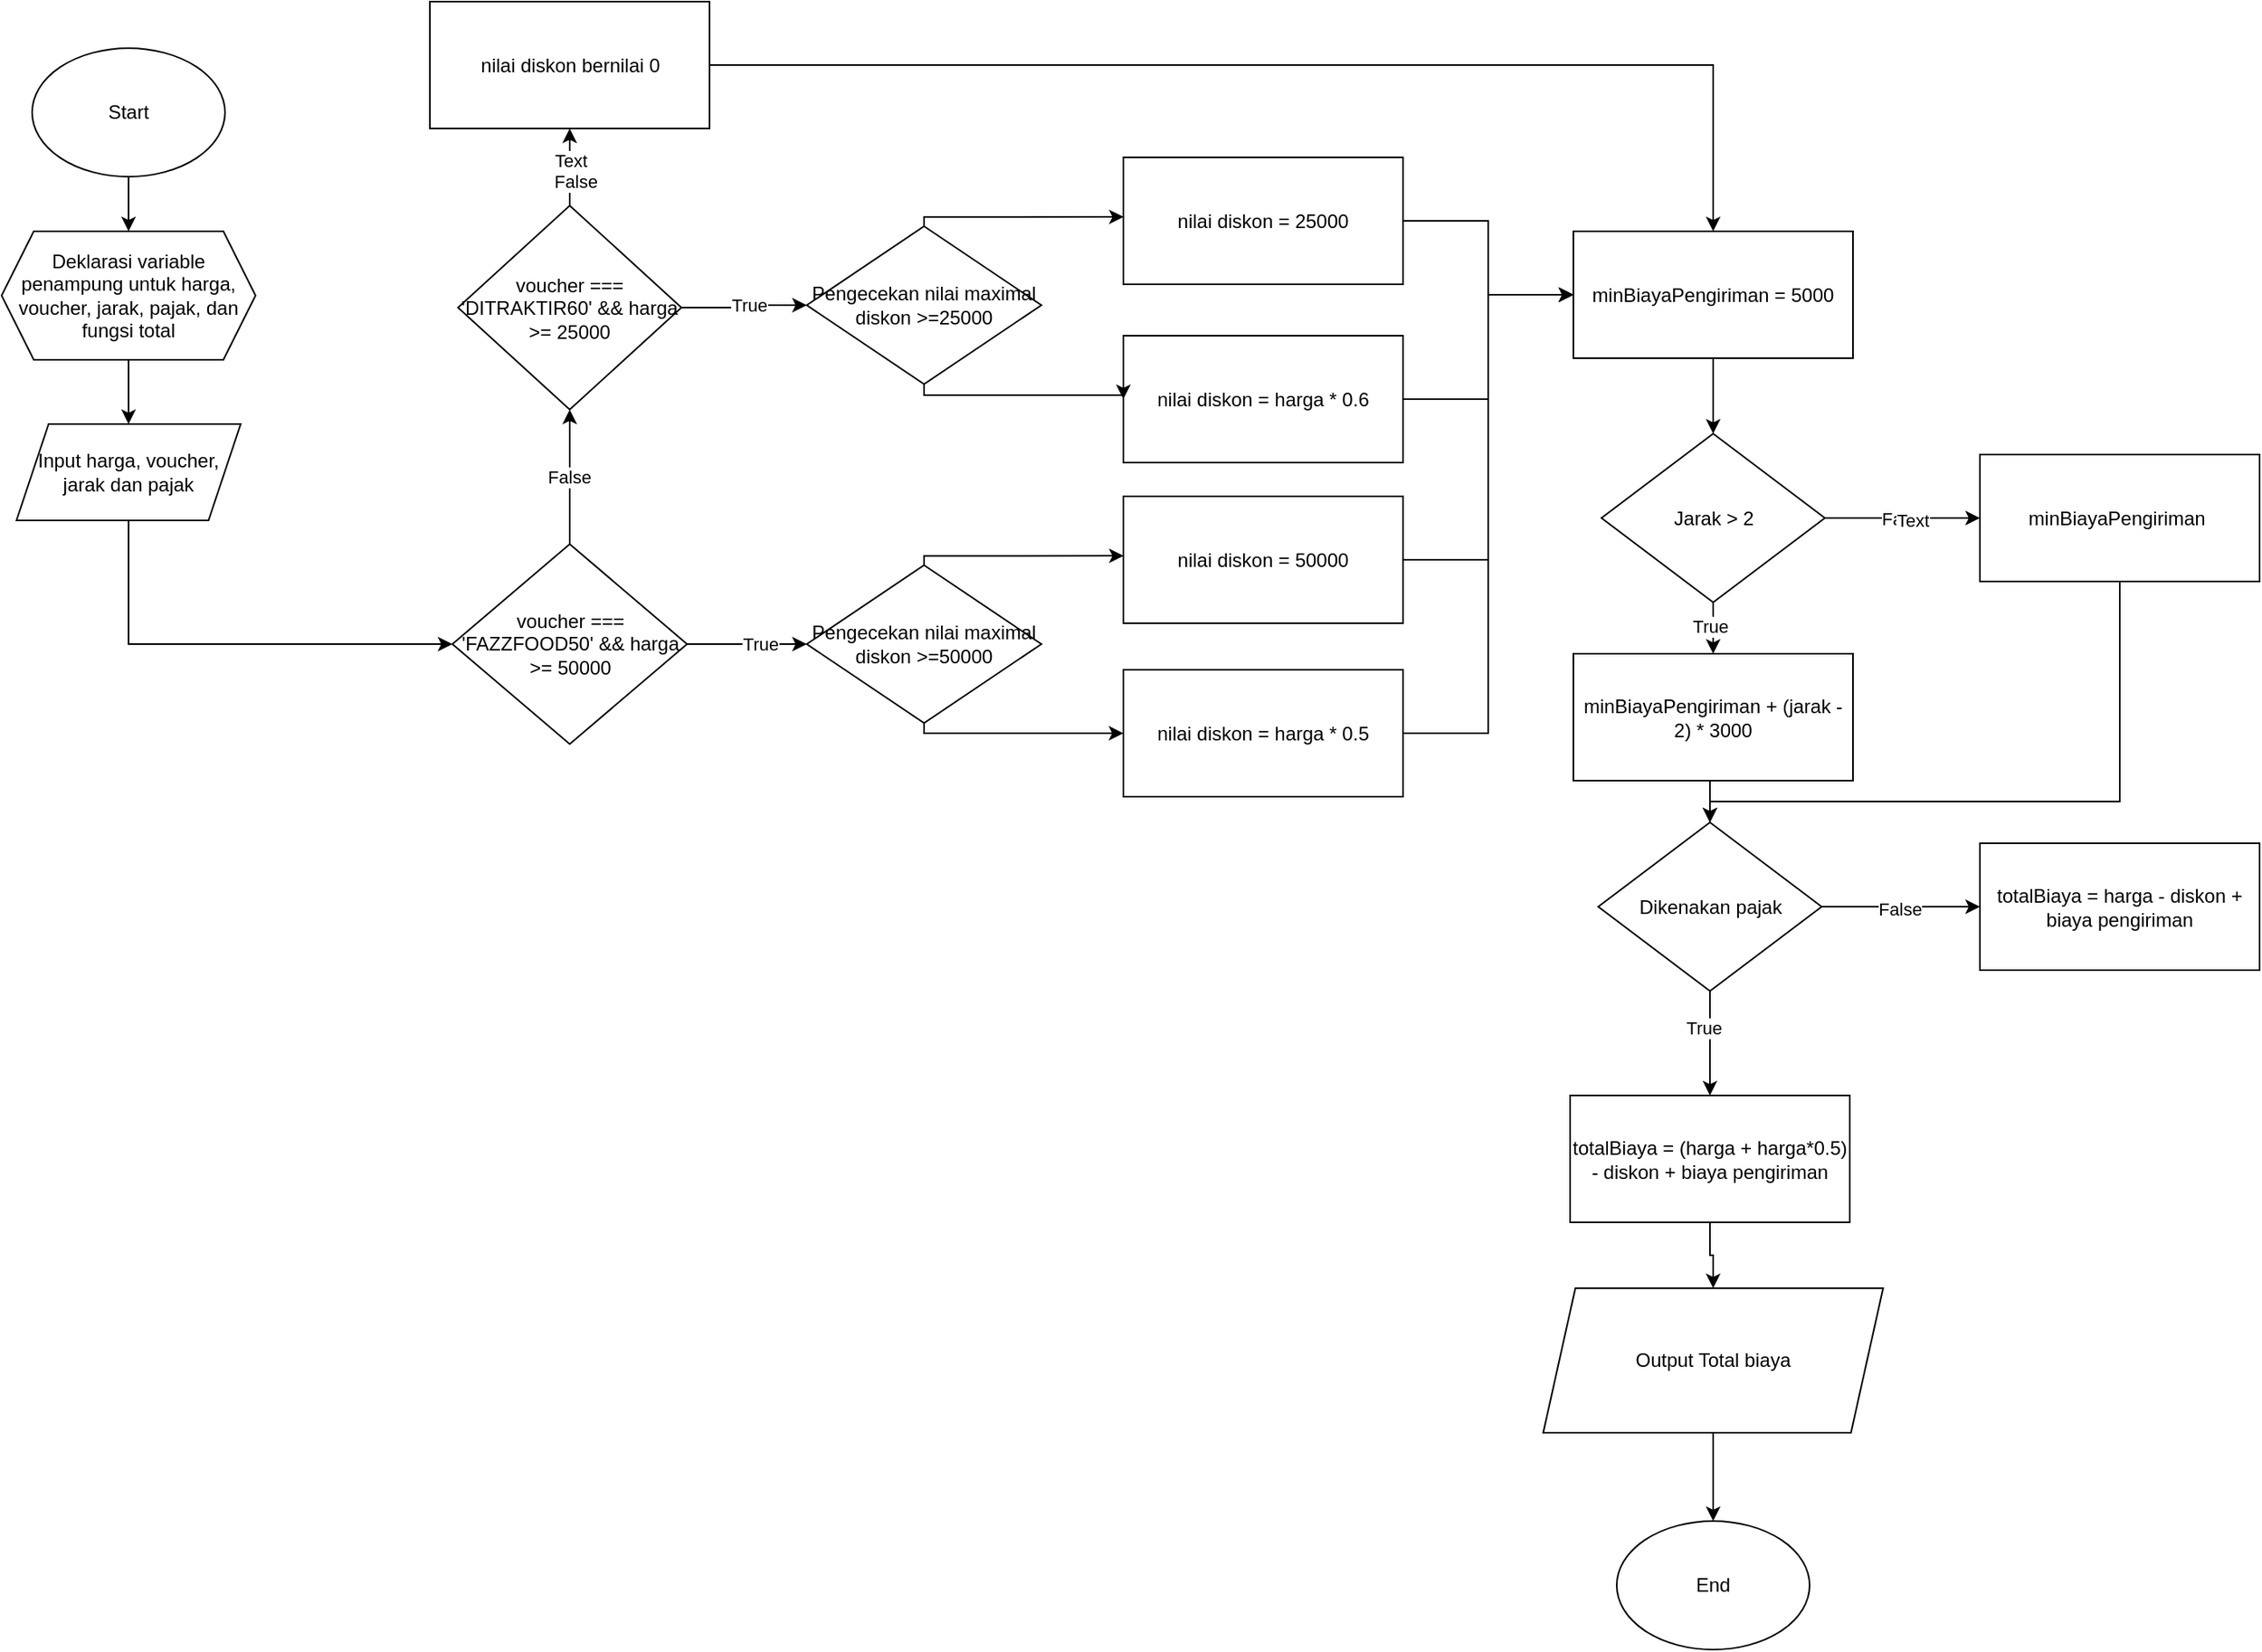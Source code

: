 <mxfile version="24.3.1" type="github" pages="2">
  <diagram name="Page-1" id="Uo2u7tEG_lrzLejc6Ttq">
    <mxGraphModel dx="2132" dy="506" grid="0" gridSize="10" guides="1" tooltips="1" connect="1" arrows="1" fold="1" page="0" pageScale="1" pageWidth="850" pageHeight="1100" math="0" shadow="0">
      <root>
        <mxCell id="0" />
        <mxCell id="1" parent="0" />
        <mxCell id="35b_0dzXBRFAwwr3QzYx-32" style="edgeStyle=orthogonalEdgeStyle;rounded=0;orthogonalLoop=1;jettySize=auto;html=1;exitX=0.5;exitY=1;exitDx=0;exitDy=0;entryX=0.5;entryY=0;entryDx=0;entryDy=0;" parent="1" source="rYIxd7MZFAvHpRsqJdDO-1" target="35b_0dzXBRFAwwr3QzYx-2" edge="1">
          <mxGeometry relative="1" as="geometry" />
        </mxCell>
        <mxCell id="rYIxd7MZFAvHpRsqJdDO-1" value="Start" style="ellipse;whiteSpace=wrap;html=1;" parent="1" vertex="1">
          <mxGeometry x="-633" y="81" width="120" height="80" as="geometry" />
        </mxCell>
        <mxCell id="YX6mPDMWd_LCy5XqcSmn-1" style="edgeStyle=orthogonalEdgeStyle;rounded=0;orthogonalLoop=1;jettySize=auto;html=1;exitX=0.5;exitY=1;exitDx=0;exitDy=0;entryX=0;entryY=0.5;entryDx=0;entryDy=0;" edge="1" parent="1" source="rYIxd7MZFAvHpRsqJdDO-2" target="35b_0dzXBRFAwwr3QzYx-7">
          <mxGeometry relative="1" as="geometry" />
        </mxCell>
        <mxCell id="rYIxd7MZFAvHpRsqJdDO-2" value="Input harga, voucher, jarak dan pajak" style="shape=parallelogram;perimeter=parallelogramPerimeter;whiteSpace=wrap;html=1;fixedSize=1;" parent="1" vertex="1">
          <mxGeometry x="-642.75" y="315" width="139.5" height="60" as="geometry" />
        </mxCell>
        <mxCell id="35b_0dzXBRFAwwr3QzYx-33" style="edgeStyle=orthogonalEdgeStyle;rounded=0;orthogonalLoop=1;jettySize=auto;html=1;exitX=0.5;exitY=1;exitDx=0;exitDy=0;entryX=0.5;entryY=0;entryDx=0;entryDy=0;" parent="1" source="35b_0dzXBRFAwwr3QzYx-2" target="rYIxd7MZFAvHpRsqJdDO-2" edge="1">
          <mxGeometry relative="1" as="geometry" />
        </mxCell>
        <mxCell id="35b_0dzXBRFAwwr3QzYx-2" value="Deklarasi variable penampung untuk harga, voucher, jarak, pajak, dan fungsi total" style="shape=hexagon;perimeter=hexagonPerimeter2;whiteSpace=wrap;html=1;fixedSize=1;" parent="1" vertex="1">
          <mxGeometry x="-652" y="195" width="158" height="80" as="geometry" />
        </mxCell>
        <mxCell id="35b_0dzXBRFAwwr3QzYx-37" style="edgeStyle=orthogonalEdgeStyle;rounded=0;orthogonalLoop=1;jettySize=auto;html=1;exitX=0.5;exitY=0;exitDx=0;exitDy=0;entryX=0.5;entryY=1;entryDx=0;entryDy=0;" parent="1" source="35b_0dzXBRFAwwr3QzYx-4" target="35b_0dzXBRFAwwr3QzYx-8" edge="1">
          <mxGeometry relative="1" as="geometry" />
        </mxCell>
        <mxCell id="u7nZbo7VWtErgNVq_y-T-4" value="Text" style="edgeLabel;html=1;align=center;verticalAlign=middle;resizable=0;points=[];" parent="35b_0dzXBRFAwwr3QzYx-37" vertex="1" connectable="0">
          <mxGeometry x="0.172" relative="1" as="geometry">
            <mxPoint as="offset" />
          </mxGeometry>
        </mxCell>
        <mxCell id="u7nZbo7VWtErgNVq_y-T-5" value="False" style="edgeLabel;html=1;align=center;verticalAlign=middle;resizable=0;points=[];" parent="35b_0dzXBRFAwwr3QzYx-37" vertex="1" connectable="0">
          <mxGeometry x="-0.368" y="-3" relative="1" as="geometry">
            <mxPoint as="offset" />
          </mxGeometry>
        </mxCell>
        <mxCell id="35b_0dzXBRFAwwr3QzYx-47" style="edgeStyle=orthogonalEdgeStyle;rounded=0;orthogonalLoop=1;jettySize=auto;html=1;exitX=1;exitY=0.5;exitDx=0;exitDy=0;entryX=0;entryY=0.5;entryDx=0;entryDy=0;" parent="1" source="35b_0dzXBRFAwwr3QzYx-4" target="35b_0dzXBRFAwwr3QzYx-45" edge="1">
          <mxGeometry relative="1" as="geometry" />
        </mxCell>
        <mxCell id="u7nZbo7VWtErgNVq_y-T-3" value="True" style="edgeLabel;html=1;align=center;verticalAlign=middle;resizable=0;points=[];" parent="35b_0dzXBRFAwwr3QzYx-47" vertex="1" connectable="0">
          <mxGeometry x="0.084" relative="1" as="geometry">
            <mxPoint as="offset" />
          </mxGeometry>
        </mxCell>
        <mxCell id="35b_0dzXBRFAwwr3QzYx-4" value="voucher === &#39;DITRAKTIR60&#39; &amp;amp;&amp;amp; harga &amp;gt;= 25000" style="rhombus;whiteSpace=wrap;html=1;" parent="1" vertex="1">
          <mxGeometry x="-368" y="179" width="139" height="127" as="geometry" />
        </mxCell>
        <mxCell id="35b_0dzXBRFAwwr3QzYx-36" style="edgeStyle=orthogonalEdgeStyle;rounded=0;orthogonalLoop=1;jettySize=auto;html=1;exitX=0.5;exitY=0;exitDx=0;exitDy=0;entryX=0.5;entryY=1;entryDx=0;entryDy=0;" parent="1" source="35b_0dzXBRFAwwr3QzYx-7" target="35b_0dzXBRFAwwr3QzYx-4" edge="1">
          <mxGeometry relative="1" as="geometry" />
        </mxCell>
        <mxCell id="u7nZbo7VWtErgNVq_y-T-2" value="False" style="edgeLabel;html=1;align=center;verticalAlign=middle;resizable=0;points=[];" parent="35b_0dzXBRFAwwr3QzYx-36" vertex="1" connectable="0">
          <mxGeometry x="0.013" y="1" relative="1" as="geometry">
            <mxPoint as="offset" />
          </mxGeometry>
        </mxCell>
        <mxCell id="35b_0dzXBRFAwwr3QzYx-38" style="edgeStyle=orthogonalEdgeStyle;rounded=0;orthogonalLoop=1;jettySize=auto;html=1;exitX=1;exitY=0.5;exitDx=0;exitDy=0;entryX=0;entryY=0.5;entryDx=0;entryDy=0;" parent="1" source="35b_0dzXBRFAwwr3QzYx-7" target="35b_0dzXBRFAwwr3QzYx-26" edge="1">
          <mxGeometry relative="1" as="geometry" />
        </mxCell>
        <mxCell id="u7nZbo7VWtErgNVq_y-T-1" value="True" style="edgeLabel;html=1;align=center;verticalAlign=middle;resizable=0;points=[];" parent="35b_0dzXBRFAwwr3QzYx-38" vertex="1" connectable="0">
          <mxGeometry x="0.212" relative="1" as="geometry">
            <mxPoint as="offset" />
          </mxGeometry>
        </mxCell>
        <mxCell id="35b_0dzXBRFAwwr3QzYx-7" value="voucher === &#39;FAZZFOOD50&#39; &amp;amp;&amp;amp; harga &amp;gt;= 50000" style="rhombus;whiteSpace=wrap;html=1;" parent="1" vertex="1">
          <mxGeometry x="-371.5" y="389.75" width="146" height="124.5" as="geometry" />
        </mxCell>
        <mxCell id="35b_0dzXBRFAwwr3QzYx-53" style="edgeStyle=orthogonalEdgeStyle;rounded=0;orthogonalLoop=1;jettySize=auto;html=1;exitX=1;exitY=0.5;exitDx=0;exitDy=0;" parent="1" source="35b_0dzXBRFAwwr3QzYx-8" target="35b_0dzXBRFAwwr3QzYx-14" edge="1">
          <mxGeometry relative="1" as="geometry" />
        </mxCell>
        <mxCell id="35b_0dzXBRFAwwr3QzYx-8" value="nilai diskon bernilai 0" style="rounded=0;whiteSpace=wrap;html=1;" parent="1" vertex="1">
          <mxGeometry x="-385.5" y="52" width="174" height="79" as="geometry" />
        </mxCell>
        <mxCell id="35b_0dzXBRFAwwr3QzYx-58" style="edgeStyle=orthogonalEdgeStyle;rounded=0;orthogonalLoop=1;jettySize=auto;html=1;exitX=1;exitY=0.5;exitDx=0;exitDy=0;entryX=0;entryY=0.5;entryDx=0;entryDy=0;" parent="1" source="35b_0dzXBRFAwwr3QzYx-9" target="35b_0dzXBRFAwwr3QzYx-14" edge="1">
          <mxGeometry relative="1" as="geometry" />
        </mxCell>
        <mxCell id="35b_0dzXBRFAwwr3QzYx-9" value="nilai diskon = 50000" style="rounded=0;whiteSpace=wrap;html=1;" parent="1" vertex="1">
          <mxGeometry x="46" y="360" width="174" height="79" as="geometry" />
        </mxCell>
        <mxCell id="35b_0dzXBRFAwwr3QzYx-59" style="edgeStyle=orthogonalEdgeStyle;rounded=0;orthogonalLoop=1;jettySize=auto;html=1;exitX=1;exitY=0.5;exitDx=0;exitDy=0;entryX=0;entryY=0.5;entryDx=0;entryDy=0;" parent="1" source="35b_0dzXBRFAwwr3QzYx-10" target="35b_0dzXBRFAwwr3QzYx-14" edge="1">
          <mxGeometry relative="1" as="geometry" />
        </mxCell>
        <mxCell id="35b_0dzXBRFAwwr3QzYx-10" value="nilai diskon = harga * 0.5" style="rounded=0;whiteSpace=wrap;html=1;" parent="1" vertex="1">
          <mxGeometry x="46" y="468" width="174" height="79" as="geometry" />
        </mxCell>
        <mxCell id="35b_0dzXBRFAwwr3QzYx-60" style="edgeStyle=orthogonalEdgeStyle;rounded=0;orthogonalLoop=1;jettySize=auto;html=1;exitX=0.5;exitY=1;exitDx=0;exitDy=0;entryX=0.5;entryY=0;entryDx=0;entryDy=0;" parent="1" source="35b_0dzXBRFAwwr3QzYx-14" target="35b_0dzXBRFAwwr3QzYx-52" edge="1">
          <mxGeometry relative="1" as="geometry" />
        </mxCell>
        <mxCell id="35b_0dzXBRFAwwr3QzYx-14" value="minBiayaPengiriman = 5000" style="rounded=0;whiteSpace=wrap;html=1;" parent="1" vertex="1">
          <mxGeometry x="326" y="195" width="174" height="79" as="geometry" />
        </mxCell>
        <mxCell id="35b_0dzXBRFAwwr3QzYx-67" style="edgeStyle=orthogonalEdgeStyle;rounded=0;orthogonalLoop=1;jettySize=auto;html=1;exitX=1;exitY=0.5;exitDx=0;exitDy=0;entryX=0;entryY=0.5;entryDx=0;entryDy=0;" parent="1" source="35b_0dzXBRFAwwr3QzYx-15" target="35b_0dzXBRFAwwr3QzYx-16" edge="1">
          <mxGeometry relative="1" as="geometry" />
        </mxCell>
        <mxCell id="u7nZbo7VWtErgNVq_y-T-8" value="False" style="edgeLabel;html=1;align=center;verticalAlign=middle;resizable=0;points=[];" parent="35b_0dzXBRFAwwr3QzYx-67" vertex="1" connectable="0">
          <mxGeometry x="-0.014" y="-1" relative="1" as="geometry">
            <mxPoint as="offset" />
          </mxGeometry>
        </mxCell>
        <mxCell id="35b_0dzXBRFAwwr3QzYx-68" style="edgeStyle=orthogonalEdgeStyle;rounded=0;orthogonalLoop=1;jettySize=auto;html=1;exitX=0.5;exitY=1;exitDx=0;exitDy=0;entryX=0.5;entryY=0;entryDx=0;entryDy=0;" parent="1" source="35b_0dzXBRFAwwr3QzYx-15" target="35b_0dzXBRFAwwr3QzYx-17" edge="1">
          <mxGeometry relative="1" as="geometry" />
        </mxCell>
        <mxCell id="u7nZbo7VWtErgNVq_y-T-9" value="True" style="edgeLabel;html=1;align=center;verticalAlign=middle;resizable=0;points=[];" parent="35b_0dzXBRFAwwr3QzYx-68" vertex="1" connectable="0">
          <mxGeometry x="-0.332" y="-4" relative="1" as="geometry">
            <mxPoint y="1" as="offset" />
          </mxGeometry>
        </mxCell>
        <mxCell id="35b_0dzXBRFAwwr3QzYx-15" value="Dikenakan pajak" style="rhombus;whiteSpace=wrap;html=1;" parent="1" vertex="1">
          <mxGeometry x="341.5" y="563" width="139" height="105" as="geometry" />
        </mxCell>
        <mxCell id="35b_0dzXBRFAwwr3QzYx-16" value="totalBiaya = harga - diskon + biaya pengiriman" style="rounded=0;whiteSpace=wrap;html=1;" parent="1" vertex="1">
          <mxGeometry x="579" y="576" width="174" height="79" as="geometry" />
        </mxCell>
        <mxCell id="35b_0dzXBRFAwwr3QzYx-69" style="edgeStyle=orthogonalEdgeStyle;rounded=0;orthogonalLoop=1;jettySize=auto;html=1;exitX=0.5;exitY=1;exitDx=0;exitDy=0;entryX=0.5;entryY=0;entryDx=0;entryDy=0;" parent="1" source="35b_0dzXBRFAwwr3QzYx-17" target="35b_0dzXBRFAwwr3QzYx-22" edge="1">
          <mxGeometry relative="1" as="geometry" />
        </mxCell>
        <mxCell id="35b_0dzXBRFAwwr3QzYx-17" value="totalBiaya = (harga + harga*0.5) - diskon + biaya pengiriman" style="rounded=0;whiteSpace=wrap;html=1;" parent="1" vertex="1">
          <mxGeometry x="324" y="733" width="174" height="79" as="geometry" />
        </mxCell>
        <mxCell id="35b_0dzXBRFAwwr3QzYx-70" style="edgeStyle=orthogonalEdgeStyle;rounded=0;orthogonalLoop=1;jettySize=auto;html=1;exitX=0.5;exitY=1;exitDx=0;exitDy=0;entryX=0.5;entryY=0;entryDx=0;entryDy=0;" parent="1" source="35b_0dzXBRFAwwr3QzYx-22" target="35b_0dzXBRFAwwr3QzYx-23" edge="1">
          <mxGeometry relative="1" as="geometry" />
        </mxCell>
        <mxCell id="35b_0dzXBRFAwwr3QzYx-22" value="Output Total biaya" style="shape=parallelogram;perimeter=parallelogramPerimeter;whiteSpace=wrap;html=1;fixedSize=1;" parent="1" vertex="1">
          <mxGeometry x="307.25" y="853" width="211.5" height="90" as="geometry" />
        </mxCell>
        <mxCell id="35b_0dzXBRFAwwr3QzYx-23" value="End" style="ellipse;whiteSpace=wrap;html=1;" parent="1" vertex="1">
          <mxGeometry x="353" y="998" width="120" height="80" as="geometry" />
        </mxCell>
        <mxCell id="35b_0dzXBRFAwwr3QzYx-40" style="edgeStyle=orthogonalEdgeStyle;rounded=0;orthogonalLoop=1;jettySize=auto;html=1;exitX=0.5;exitY=1;exitDx=0;exitDy=0;entryX=0;entryY=0.5;entryDx=0;entryDy=0;" parent="1" source="35b_0dzXBRFAwwr3QzYx-26" target="35b_0dzXBRFAwwr3QzYx-10" edge="1">
          <mxGeometry relative="1" as="geometry">
            <Array as="points">
              <mxPoint x="-78" y="508" />
            </Array>
          </mxGeometry>
        </mxCell>
        <mxCell id="35b_0dzXBRFAwwr3QzYx-26" value="Pengecekan nilai maximal diskon &amp;gt;=50000" style="rhombus;whiteSpace=wrap;html=1;" parent="1" vertex="1">
          <mxGeometry x="-151" y="402.88" width="146" height="98.25" as="geometry" />
        </mxCell>
        <mxCell id="35b_0dzXBRFAwwr3QzYx-39" style="edgeStyle=orthogonalEdgeStyle;rounded=0;orthogonalLoop=1;jettySize=auto;html=1;exitX=0.5;exitY=0;exitDx=0;exitDy=0;entryX=0.001;entryY=0.469;entryDx=0;entryDy=0;entryPerimeter=0;" parent="1" source="35b_0dzXBRFAwwr3QzYx-26" target="35b_0dzXBRFAwwr3QzYx-9" edge="1">
          <mxGeometry relative="1" as="geometry">
            <Array as="points">
              <mxPoint x="-78" y="397" />
            </Array>
          </mxGeometry>
        </mxCell>
        <mxCell id="35b_0dzXBRFAwwr3QzYx-54" style="edgeStyle=orthogonalEdgeStyle;rounded=0;orthogonalLoop=1;jettySize=auto;html=1;exitX=1;exitY=0.5;exitDx=0;exitDy=0;" parent="1" source="35b_0dzXBRFAwwr3QzYx-42" target="35b_0dzXBRFAwwr3QzYx-14" edge="1">
          <mxGeometry relative="1" as="geometry" />
        </mxCell>
        <mxCell id="35b_0dzXBRFAwwr3QzYx-42" value="nilai diskon = 25000" style="rounded=0;whiteSpace=wrap;html=1;" parent="1" vertex="1">
          <mxGeometry x="46" y="149" width="174" height="79" as="geometry" />
        </mxCell>
        <mxCell id="35b_0dzXBRFAwwr3QzYx-56" style="edgeStyle=orthogonalEdgeStyle;rounded=0;orthogonalLoop=1;jettySize=auto;html=1;exitX=1;exitY=0.5;exitDx=0;exitDy=0;" parent="1" source="35b_0dzXBRFAwwr3QzYx-43" target="35b_0dzXBRFAwwr3QzYx-14" edge="1">
          <mxGeometry relative="1" as="geometry" />
        </mxCell>
        <mxCell id="35b_0dzXBRFAwwr3QzYx-43" value="nilai diskon = harga * 0.6" style="rounded=0;whiteSpace=wrap;html=1;" parent="1" vertex="1">
          <mxGeometry x="46" y="260" width="174" height="79" as="geometry" />
        </mxCell>
        <mxCell id="35b_0dzXBRFAwwr3QzYx-44" style="edgeStyle=orthogonalEdgeStyle;rounded=0;orthogonalLoop=1;jettySize=auto;html=1;exitX=0.5;exitY=1;exitDx=0;exitDy=0;entryX=0;entryY=0.5;entryDx=0;entryDy=0;" parent="1" source="35b_0dzXBRFAwwr3QzYx-45" target="35b_0dzXBRFAwwr3QzYx-43" edge="1">
          <mxGeometry relative="1" as="geometry">
            <Array as="points">
              <mxPoint x="-78" y="297" />
            </Array>
          </mxGeometry>
        </mxCell>
        <mxCell id="35b_0dzXBRFAwwr3QzYx-45" value="Pengecekan nilai maximal diskon &amp;gt;=25000" style="rhombus;whiteSpace=wrap;html=1;" parent="1" vertex="1">
          <mxGeometry x="-151" y="191.88" width="146" height="98.25" as="geometry" />
        </mxCell>
        <mxCell id="35b_0dzXBRFAwwr3QzYx-46" style="edgeStyle=orthogonalEdgeStyle;rounded=0;orthogonalLoop=1;jettySize=auto;html=1;exitX=0.5;exitY=0;exitDx=0;exitDy=0;entryX=0.001;entryY=0.469;entryDx=0;entryDy=0;entryPerimeter=0;" parent="1" source="35b_0dzXBRFAwwr3QzYx-45" target="35b_0dzXBRFAwwr3QzYx-42" edge="1">
          <mxGeometry relative="1" as="geometry">
            <Array as="points">
              <mxPoint x="-78" y="186" />
            </Array>
          </mxGeometry>
        </mxCell>
        <mxCell id="35b_0dzXBRFAwwr3QzYx-62" value="False" style="edgeStyle=orthogonalEdgeStyle;rounded=0;orthogonalLoop=1;jettySize=auto;html=1;exitX=1;exitY=0.5;exitDx=0;exitDy=0;entryX=0;entryY=0.5;entryDx=0;entryDy=0;" parent="1" source="35b_0dzXBRFAwwr3QzYx-52" target="35b_0dzXBRFAwwr3QzYx-61" edge="1">
          <mxGeometry relative="1" as="geometry" />
        </mxCell>
        <mxCell id="u7nZbo7VWtErgNVq_y-T-6" value="Text" style="edgeLabel;html=1;align=center;verticalAlign=middle;resizable=0;points=[];" parent="35b_0dzXBRFAwwr3QzYx-62" vertex="1" connectable="0">
          <mxGeometry x="0.136" y="-1" relative="1" as="geometry">
            <mxPoint x="-1" as="offset" />
          </mxGeometry>
        </mxCell>
        <mxCell id="35b_0dzXBRFAwwr3QzYx-64" style="edgeStyle=orthogonalEdgeStyle;rounded=0;orthogonalLoop=1;jettySize=auto;html=1;exitX=0.5;exitY=1;exitDx=0;exitDy=0;entryX=0.5;entryY=0;entryDx=0;entryDy=0;" parent="1" source="35b_0dzXBRFAwwr3QzYx-52" target="35b_0dzXBRFAwwr3QzYx-63" edge="1">
          <mxGeometry relative="1" as="geometry" />
        </mxCell>
        <mxCell id="u7nZbo7VWtErgNVq_y-T-7" value="True" style="edgeLabel;html=1;align=center;verticalAlign=middle;resizable=0;points=[];" parent="35b_0dzXBRFAwwr3QzYx-64" vertex="1" connectable="0">
          <mxGeometry x="-0.107" y="-2" relative="1" as="geometry">
            <mxPoint as="offset" />
          </mxGeometry>
        </mxCell>
        <mxCell id="35b_0dzXBRFAwwr3QzYx-52" value="Jarak &amp;gt; 2" style="rhombus;whiteSpace=wrap;html=1;" parent="1" vertex="1">
          <mxGeometry x="343.5" y="321" width="139" height="105" as="geometry" />
        </mxCell>
        <mxCell id="35b_0dzXBRFAwwr3QzYx-66" style="edgeStyle=orthogonalEdgeStyle;rounded=0;orthogonalLoop=1;jettySize=auto;html=1;exitX=0.5;exitY=1;exitDx=0;exitDy=0;entryX=0.5;entryY=0;entryDx=0;entryDy=0;" parent="1" source="35b_0dzXBRFAwwr3QzYx-61" target="35b_0dzXBRFAwwr3QzYx-15" edge="1">
          <mxGeometry relative="1" as="geometry">
            <Array as="points">
              <mxPoint x="666" y="550" />
              <mxPoint x="411" y="550" />
            </Array>
          </mxGeometry>
        </mxCell>
        <mxCell id="35b_0dzXBRFAwwr3QzYx-61" value="minBiayaPengiriman&amp;nbsp;" style="rounded=0;whiteSpace=wrap;html=1;" parent="1" vertex="1">
          <mxGeometry x="579" y="334" width="174" height="79" as="geometry" />
        </mxCell>
        <mxCell id="35b_0dzXBRFAwwr3QzYx-65" style="edgeStyle=orthogonalEdgeStyle;rounded=0;orthogonalLoop=1;jettySize=auto;html=1;exitX=0.5;exitY=1;exitDx=0;exitDy=0;entryX=0.5;entryY=0;entryDx=0;entryDy=0;" parent="1" source="35b_0dzXBRFAwwr3QzYx-63" target="35b_0dzXBRFAwwr3QzYx-15" edge="1">
          <mxGeometry relative="1" as="geometry" />
        </mxCell>
        <mxCell id="35b_0dzXBRFAwwr3QzYx-63" value="minBiayaPengiriman + (jarak - 2) * 3000" style="rounded=0;whiteSpace=wrap;html=1;" parent="1" vertex="1">
          <mxGeometry x="326" y="458" width="174" height="79" as="geometry" />
        </mxCell>
      </root>
    </mxGraphModel>
  </diagram>
  <diagram id="nuC8Ax_H9xBdokMIt42s" name="Page-2">
    <mxGraphModel dx="1970" dy="1572" grid="0" gridSize="10" guides="1" tooltips="1" connect="1" arrows="1" fold="1" page="1" pageScale="1" pageWidth="850" pageHeight="1100" math="0" shadow="0">
      <root>
        <mxCell id="0" />
        <mxCell id="1" parent="0" />
        <mxCell id="c6fVYJ-i1Qcl1N3udx0y-1" style="edgeStyle=orthogonalEdgeStyle;rounded=0;orthogonalLoop=1;jettySize=auto;html=1;exitX=0.5;exitY=1;exitDx=0;exitDy=0;entryX=0.5;entryY=0;entryDx=0;entryDy=0;" parent="1" source="_o7Od1sVKJQ2oDsUsaq_-1" target="zdehXh8jDcu0j8fo2TEM-1" edge="1">
          <mxGeometry relative="1" as="geometry" />
        </mxCell>
        <mxCell id="_o7Od1sVKJQ2oDsUsaq_-1" value="Start" style="ellipse;whiteSpace=wrap;html=1;" parent="1" vertex="1">
          <mxGeometry x="42" y="36" width="107" height="56" as="geometry" />
        </mxCell>
        <mxCell id="c6fVYJ-i1Qcl1N3udx0y-2" style="edgeStyle=orthogonalEdgeStyle;rounded=0;orthogonalLoop=1;jettySize=auto;html=1;exitX=0.5;exitY=1;exitDx=0;exitDy=0;entryX=0.5;entryY=0;entryDx=0;entryDy=0;" parent="1" source="zdehXh8jDcu0j8fo2TEM-1" target="zdehXh8jDcu0j8fo2TEM-3" edge="1">
          <mxGeometry relative="1" as="geometry" />
        </mxCell>
        <mxCell id="zdehXh8jDcu0j8fo2TEM-1" value="Deklarasi variable result dan currentNum" style="shape=hexagon;perimeter=hexagonPerimeter2;whiteSpace=wrap;html=1;fixedSize=1;" parent="1" vertex="1">
          <mxGeometry x="26.25" y="122" width="138.5" height="72" as="geometry" />
        </mxCell>
        <mxCell id="c6fVYJ-i1Qcl1N3udx0y-3" style="edgeStyle=orthogonalEdgeStyle;rounded=0;orthogonalLoop=1;jettySize=auto;html=1;exitX=0.5;exitY=1;exitDx=0;exitDy=0;entryX=0.5;entryY=0;entryDx=0;entryDy=0;" parent="1" source="zdehXh8jDcu0j8fo2TEM-3" target="WLlgRnIR2XegNx-I-f0g-4" edge="1">
          <mxGeometry relative="1" as="geometry" />
        </mxCell>
        <mxCell id="zdehXh8jDcu0j8fo2TEM-3" value="Input" style="shape=parallelogram;perimeter=parallelogramPerimeter;whiteSpace=wrap;html=1;fixedSize=1;" parent="1" vertex="1">
          <mxGeometry x="24.5" y="225" width="142" height="64" as="geometry" />
        </mxCell>
        <mxCell id="c6fVYJ-i1Qcl1N3udx0y-7" style="edgeStyle=orthogonalEdgeStyle;rounded=0;orthogonalLoop=1;jettySize=auto;html=1;exitX=0.5;exitY=1;exitDx=0;exitDy=0;entryX=0.5;entryY=0;entryDx=0;entryDy=0;" parent="1" source="WLlgRnIR2XegNx-I-f0g-2" target="WLlgRnIR2XegNx-I-f0g-3" edge="1">
          <mxGeometry relative="1" as="geometry" />
        </mxCell>
        <mxCell id="WLlgRnIR2XegNx-I-f0g-2" value="i = 0" style="rounded=0;whiteSpace=wrap;html=1;" parent="1" vertex="1">
          <mxGeometry x="37.5" y="419" width="116" height="57" as="geometry" />
        </mxCell>
        <mxCell id="c6fVYJ-i1Qcl1N3udx0y-8" style="edgeStyle=orthogonalEdgeStyle;rounded=0;orthogonalLoop=1;jettySize=auto;html=1;exitX=0.5;exitY=1;exitDx=0;exitDy=0;entryX=0.5;entryY=0;entryDx=0;entryDy=0;" parent="1" source="WLlgRnIR2XegNx-I-f0g-3" target="WLlgRnIR2XegNx-I-f0g-5" edge="1">
          <mxGeometry relative="1" as="geometry" />
        </mxCell>
        <mxCell id="c6fVYJ-i1Qcl1N3udx0y-9" value="True" style="edgeLabel;html=1;align=center;verticalAlign=middle;resizable=0;points=[];" parent="c6fVYJ-i1Qcl1N3udx0y-8" vertex="1" connectable="0">
          <mxGeometry x="-0.136" y="-1" relative="1" as="geometry">
            <mxPoint as="offset" />
          </mxGeometry>
        </mxCell>
        <mxCell id="c6fVYJ-i1Qcl1N3udx0y-31" style="edgeStyle=orthogonalEdgeStyle;rounded=0;orthogonalLoop=1;jettySize=auto;html=1;exitX=1;exitY=0.5;exitDx=0;exitDy=0;entryX=0;entryY=0.5;entryDx=0;entryDy=0;" parent="1" source="WLlgRnIR2XegNx-I-f0g-3" target="c6fVYJ-i1Qcl1N3udx0y-30" edge="1">
          <mxGeometry relative="1" as="geometry" />
        </mxCell>
        <mxCell id="c6fVYJ-i1Qcl1N3udx0y-32" value="False" style="edgeLabel;html=1;align=center;verticalAlign=middle;resizable=0;points=[];" parent="c6fVYJ-i1Qcl1N3udx0y-31" vertex="1" connectable="0">
          <mxGeometry x="0.253" y="1" relative="1" as="geometry">
            <mxPoint x="-16" y="1" as="offset" />
          </mxGeometry>
        </mxCell>
        <mxCell id="WLlgRnIR2XegNx-I-f0g-3" value="i &amp;lt; numStr.length" style="rhombus;whiteSpace=wrap;html=1;" parent="1" vertex="1">
          <mxGeometry x="21" y="499" width="149" height="85" as="geometry" />
        </mxCell>
        <mxCell id="c6fVYJ-i1Qcl1N3udx0y-6" style="edgeStyle=orthogonalEdgeStyle;rounded=0;orthogonalLoop=1;jettySize=auto;html=1;exitX=0.5;exitY=1;exitDx=0;exitDy=0;entryX=0.5;entryY=0;entryDx=0;entryDy=0;" parent="1" source="WLlgRnIR2XegNx-I-f0g-4" target="WLlgRnIR2XegNx-I-f0g-2" edge="1">
          <mxGeometry relative="1" as="geometry" />
        </mxCell>
        <mxCell id="WLlgRnIR2XegNx-I-f0g-4" value="numStr = input + &quot;&quot;" style="rounded=0;whiteSpace=wrap;html=1;" parent="1" vertex="1">
          <mxGeometry x="37.5" y="323" width="116" height="57" as="geometry" />
        </mxCell>
        <mxCell id="c6fVYJ-i1Qcl1N3udx0y-10" style="edgeStyle=orthogonalEdgeStyle;rounded=0;orthogonalLoop=1;jettySize=auto;html=1;exitX=0.5;exitY=1;exitDx=0;exitDy=0;entryX=0.5;entryY=0;entryDx=0;entryDy=0;" parent="1" source="WLlgRnIR2XegNx-I-f0g-5" target="WLlgRnIR2XegNx-I-f0g-6" edge="1">
          <mxGeometry relative="1" as="geometry" />
        </mxCell>
        <mxCell id="WLlgRnIR2XegNx-I-f0g-5" value="char = numStr[i]" style="rounded=0;whiteSpace=wrap;html=1;" parent="1" vertex="1">
          <mxGeometry x="35.5" y="627" width="120" height="60" as="geometry" />
        </mxCell>
        <mxCell id="c6fVYJ-i1Qcl1N3udx0y-23" style="edgeStyle=orthogonalEdgeStyle;rounded=0;orthogonalLoop=1;jettySize=auto;html=1;exitX=0;exitY=0.5;exitDx=0;exitDy=0;entryX=1;entryY=0.5;entryDx=0;entryDy=0;" parent="1" source="WLlgRnIR2XegNx-I-f0g-6" target="WLlgRnIR2XegNx-I-f0g-8" edge="1">
          <mxGeometry relative="1" as="geometry" />
        </mxCell>
        <mxCell id="c6fVYJ-i1Qcl1N3udx0y-25" value="True" style="edgeLabel;html=1;align=center;verticalAlign=middle;resizable=0;points=[];" parent="c6fVYJ-i1Qcl1N3udx0y-23" vertex="1" connectable="0">
          <mxGeometry x="0.031" y="3" relative="1" as="geometry">
            <mxPoint x="4" y="-3" as="offset" />
          </mxGeometry>
        </mxCell>
        <mxCell id="c6fVYJ-i1Qcl1N3udx0y-27" style="edgeStyle=orthogonalEdgeStyle;rounded=0;orthogonalLoop=1;jettySize=auto;html=1;exitX=0.5;exitY=1;exitDx=0;exitDy=0;entryX=0.5;entryY=0;entryDx=0;entryDy=0;" parent="1" source="WLlgRnIR2XegNx-I-f0g-6" target="c6fVYJ-i1Qcl1N3udx0y-20" edge="1">
          <mxGeometry relative="1" as="geometry" />
        </mxCell>
        <mxCell id="c6fVYJ-i1Qcl1N3udx0y-29" value="False" style="edgeLabel;html=1;align=center;verticalAlign=middle;resizable=0;points=[];" parent="c6fVYJ-i1Qcl1N3udx0y-27" vertex="1" connectable="0">
          <mxGeometry x="-0.021" y="4" relative="1" as="geometry">
            <mxPoint as="offset" />
          </mxGeometry>
        </mxCell>
        <mxCell id="WLlgRnIR2XegNx-I-f0g-6" value="char === &quot;0&quot;" style="rhombus;whiteSpace=wrap;html=1;" parent="1" vertex="1">
          <mxGeometry x="21" y="713" width="149" height="85" as="geometry" />
        </mxCell>
        <mxCell id="c6fVYJ-i1Qcl1N3udx0y-22" style="edgeStyle=orthogonalEdgeStyle;rounded=0;orthogonalLoop=1;jettySize=auto;html=1;exitX=0.5;exitY=0;exitDx=0;exitDy=0;entryX=0.5;entryY=1;entryDx=0;entryDy=0;" parent="1" source="WLlgRnIR2XegNx-I-f0g-8" target="c6fVYJ-i1Qcl1N3udx0y-17" edge="1">
          <mxGeometry relative="1" as="geometry" />
        </mxCell>
        <mxCell id="WLlgRnIR2XegNx-I-f0g-8" value="result += sortNumber(currentNum)" style="shape=process;whiteSpace=wrap;html=1;backgroundOutline=1;" parent="1" vertex="1">
          <mxGeometry x="-165" y="714" width="142" height="84" as="geometry" />
        </mxCell>
        <mxCell id="c6fVYJ-i1Qcl1N3udx0y-19" style="edgeStyle=orthogonalEdgeStyle;rounded=0;orthogonalLoop=1;jettySize=auto;html=1;exitX=1;exitY=0.5;exitDx=0;exitDy=0;entryX=0;entryY=0.5;entryDx=0;entryDy=0;" parent="1" source="c6fVYJ-i1Qcl1N3udx0y-17" target="WLlgRnIR2XegNx-I-f0g-3" edge="1">
          <mxGeometry relative="1" as="geometry" />
        </mxCell>
        <mxCell id="c6fVYJ-i1Qcl1N3udx0y-17" value="i++" style="rounded=0;whiteSpace=wrap;html=1;" parent="1" vertex="1">
          <mxGeometry x="-154" y="511.5" width="120" height="60" as="geometry" />
        </mxCell>
        <mxCell id="c6fVYJ-i1Qcl1N3udx0y-28" style="edgeStyle=orthogonalEdgeStyle;rounded=0;orthogonalLoop=1;jettySize=auto;html=1;exitX=0;exitY=0.5;exitDx=0;exitDy=0;entryX=0;entryY=0.5;entryDx=0;entryDy=0;" parent="1" source="c6fVYJ-i1Qcl1N3udx0y-20" target="c6fVYJ-i1Qcl1N3udx0y-17" edge="1">
          <mxGeometry relative="1" as="geometry" />
        </mxCell>
        <mxCell id="c6fVYJ-i1Qcl1N3udx0y-20" value="currentNum += char" style="rounded=0;whiteSpace=wrap;html=1;" parent="1" vertex="1">
          <mxGeometry x="35.5" y="845" width="120" height="60" as="geometry" />
        </mxCell>
        <mxCell id="c6fVYJ-i1Qcl1N3udx0y-34" style="edgeStyle=orthogonalEdgeStyle;rounded=0;orthogonalLoop=1;jettySize=auto;html=1;exitX=0.5;exitY=1;exitDx=0;exitDy=0;entryX=0.5;entryY=0;entryDx=0;entryDy=0;" parent="1" source="c6fVYJ-i1Qcl1N3udx0y-30" edge="1">
          <mxGeometry relative="1" as="geometry">
            <mxPoint x="325.5" y="618" as="targetPoint" />
          </mxGeometry>
        </mxCell>
        <mxCell id="c6fVYJ-i1Qcl1N3udx0y-35" value="True" style="edgeLabel;html=1;align=center;verticalAlign=middle;resizable=0;points=[];" parent="c6fVYJ-i1Qcl1N3udx0y-34" vertex="1" connectable="0">
          <mxGeometry x="-0.041" y="-1" relative="1" as="geometry">
            <mxPoint y="1" as="offset" />
          </mxGeometry>
        </mxCell>
        <mxCell id="c6fVYJ-i1Qcl1N3udx0y-42" style="edgeStyle=orthogonalEdgeStyle;rounded=0;orthogonalLoop=1;jettySize=auto;html=1;exitX=1;exitY=0.5;exitDx=0;exitDy=0;entryX=1;entryY=0.5;entryDx=0;entryDy=0;" parent="1" source="c6fVYJ-i1Qcl1N3udx0y-30" target="c6fVYJ-i1Qcl1N3udx0y-37" edge="1">
          <mxGeometry relative="1" as="geometry">
            <mxPoint x="472" y="804" as="targetPoint" />
            <Array as="points">
              <mxPoint x="473" y="542" />
              <mxPoint x="473" y="806" />
            </Array>
          </mxGeometry>
        </mxCell>
        <mxCell id="c6fVYJ-i1Qcl1N3udx0y-30" value="if currentNum !== &quot;&quot;" style="rhombus;whiteSpace=wrap;html=1;" parent="1" vertex="1">
          <mxGeometry x="261" y="501.5" width="129" height="80" as="geometry" />
        </mxCell>
        <mxCell id="c6fVYJ-i1Qcl1N3udx0y-40" style="edgeStyle=orthogonalEdgeStyle;rounded=0;orthogonalLoop=1;jettySize=auto;html=1;exitX=0.5;exitY=1;exitDx=0;exitDy=0;entryX=0.5;entryY=0;entryDx=0;entryDy=0;" parent="1" source="c6fVYJ-i1Qcl1N3udx0y-36" target="c6fVYJ-i1Qcl1N3udx0y-37" edge="1">
          <mxGeometry relative="1" as="geometry" />
        </mxCell>
        <mxCell id="c6fVYJ-i1Qcl1N3udx0y-36" value="result += sortNumber(currentNum)" style="shape=process;whiteSpace=wrap;html=1;backgroundOutline=1;" parent="1" vertex="1">
          <mxGeometry x="254.5" y="619" width="142" height="84" as="geometry" />
        </mxCell>
        <mxCell id="c6fVYJ-i1Qcl1N3udx0y-44" style="edgeStyle=orthogonalEdgeStyle;rounded=0;orthogonalLoop=1;jettySize=auto;html=1;exitX=0.5;exitY=1;exitDx=0;exitDy=0;entryX=0.5;entryY=0;entryDx=0;entryDy=0;" parent="1" source="c6fVYJ-i1Qcl1N3udx0y-37" target="c6fVYJ-i1Qcl1N3udx0y-43" edge="1">
          <mxGeometry relative="1" as="geometry" />
        </mxCell>
        <mxCell id="c6fVYJ-i1Qcl1N3udx0y-37" value="ubah result menjadi number" style="rounded=0;whiteSpace=wrap;html=1;" parent="1" vertex="1">
          <mxGeometry x="265.5" y="776" width="120" height="60" as="geometry" />
        </mxCell>
        <mxCell id="c6fVYJ-i1Qcl1N3udx0y-46" style="edgeStyle=orthogonalEdgeStyle;rounded=0;orthogonalLoop=1;jettySize=auto;html=1;exitX=0.5;exitY=1;exitDx=0;exitDy=0;entryX=0.5;entryY=0;entryDx=0;entryDy=0;" parent="1" source="c6fVYJ-i1Qcl1N3udx0y-43" target="c6fVYJ-i1Qcl1N3udx0y-45" edge="1">
          <mxGeometry relative="1" as="geometry" />
        </mxCell>
        <mxCell id="c6fVYJ-i1Qcl1N3udx0y-43" value="Output" style="shape=parallelogram;perimeter=parallelogramPerimeter;whiteSpace=wrap;html=1;fixedSize=1;" parent="1" vertex="1">
          <mxGeometry x="265.5" y="890" width="120" height="60" as="geometry" />
        </mxCell>
        <mxCell id="c6fVYJ-i1Qcl1N3udx0y-45" value="End" style="ellipse;whiteSpace=wrap;html=1;" parent="1" vertex="1">
          <mxGeometry x="272" y="1001" width="107" height="56" as="geometry" />
        </mxCell>
        <mxCell id="c6fVYJ-i1Qcl1N3udx0y-59" style="edgeStyle=orthogonalEdgeStyle;rounded=0;orthogonalLoop=1;jettySize=auto;html=1;exitX=0.5;exitY=1;exitDx=0;exitDy=0;entryX=0.5;entryY=0;entryDx=0;entryDy=0;" parent="1" source="c6fVYJ-i1Qcl1N3udx0y-47" target="c6fVYJ-i1Qcl1N3udx0y-50" edge="1">
          <mxGeometry relative="1" as="geometry" />
        </mxCell>
        <mxCell id="c6fVYJ-i1Qcl1N3udx0y-47" value="Start" style="ellipse;whiteSpace=wrap;html=1;" parent="1" vertex="1">
          <mxGeometry x="757" y="36" width="107" height="56" as="geometry" />
        </mxCell>
        <mxCell id="c6fVYJ-i1Qcl1N3udx0y-48" value="&lt;font style=&quot;font-size: 18px;&quot;&gt;Divide And Sorting&lt;/font&gt;" style="text;html=1;align=center;verticalAlign=middle;whiteSpace=wrap;rounded=0;" parent="1" vertex="1">
          <mxGeometry x="28.5" y="-39" width="138" height="72" as="geometry" />
        </mxCell>
        <mxCell id="c6fVYJ-i1Qcl1N3udx0y-49" value="&lt;font style=&quot;font-size: 18px;&quot;&gt;Sorting Process&lt;/font&gt;" style="text;html=1;align=center;verticalAlign=middle;whiteSpace=wrap;rounded=0;" parent="1" vertex="1">
          <mxGeometry x="741.5" y="-39" width="138" height="72" as="geometry" />
        </mxCell>
        <mxCell id="c6fVYJ-i1Qcl1N3udx0y-60" style="edgeStyle=orthogonalEdgeStyle;rounded=0;orthogonalLoop=1;jettySize=auto;html=1;exitX=0.5;exitY=1;exitDx=0;exitDy=0;entryX=0.5;entryY=0;entryDx=0;entryDy=0;" parent="1" source="c6fVYJ-i1Qcl1N3udx0y-50" target="c6fVYJ-i1Qcl1N3udx0y-53" edge="1">
          <mxGeometry relative="1" as="geometry" />
        </mxCell>
        <mxCell id="c6fVYJ-i1Qcl1N3udx0y-50" value="numArr = new Array(numStr.length)" style="rounded=0;whiteSpace=wrap;html=1;" parent="1" vertex="1">
          <mxGeometry x="750.5" y="112" width="120" height="60" as="geometry" />
        </mxCell>
        <mxCell id="c6fVYJ-i1Qcl1N3udx0y-63" style="edgeStyle=orthogonalEdgeStyle;rounded=0;orthogonalLoop=1;jettySize=auto;html=1;exitX=0.5;exitY=1;exitDx=0;exitDy=0;entryX=0.5;entryY=0;entryDx=0;entryDy=0;" parent="1" source="c6fVYJ-i1Qcl1N3udx0y-51" target="c6fVYJ-i1Qcl1N3udx0y-54" edge="1">
          <mxGeometry relative="1" as="geometry" />
        </mxCell>
        <mxCell id="c6fVYJ-i1Qcl1N3udx0y-51" value="j = i + 1" style="rounded=0;whiteSpace=wrap;html=1;" parent="1" vertex="1">
          <mxGeometry x="750.5" y="421" width="120" height="60" as="geometry" />
        </mxCell>
        <mxCell id="c6fVYJ-i1Qcl1N3udx0y-62" style="edgeStyle=orthogonalEdgeStyle;rounded=0;orthogonalLoop=1;jettySize=auto;html=1;exitX=0.5;exitY=1;exitDx=0;exitDy=0;entryX=0.5;entryY=0;entryDx=0;entryDy=0;" parent="1" source="c6fVYJ-i1Qcl1N3udx0y-52" target="c6fVYJ-i1Qcl1N3udx0y-51" edge="1">
          <mxGeometry relative="1" as="geometry" />
        </mxCell>
        <mxCell id="c6fVYJ-i1Qcl1N3udx0y-74" style="edgeStyle=orthogonalEdgeStyle;rounded=0;orthogonalLoop=1;jettySize=auto;html=1;exitX=1;exitY=0.5;exitDx=0;exitDy=0;entryX=0;entryY=0.5;entryDx=0;entryDy=0;" parent="1" source="c6fVYJ-i1Qcl1N3udx0y-52" target="c6fVYJ-i1Qcl1N3udx0y-72" edge="1">
          <mxGeometry relative="1" as="geometry" />
        </mxCell>
        <mxCell id="c6fVYJ-i1Qcl1N3udx0y-52" value="i &amp;lt; numArr.length" style="rhombus;whiteSpace=wrap;html=1;" parent="1" vertex="1">
          <mxGeometry x="736" y="293" width="149" height="85" as="geometry" />
        </mxCell>
        <mxCell id="c6fVYJ-i1Qcl1N3udx0y-61" style="edgeStyle=orthogonalEdgeStyle;rounded=0;orthogonalLoop=1;jettySize=auto;html=1;exitX=0.5;exitY=1;exitDx=0;exitDy=0;entryX=0.5;entryY=0;entryDx=0;entryDy=0;" parent="1" source="c6fVYJ-i1Qcl1N3udx0y-53" target="c6fVYJ-i1Qcl1N3udx0y-52" edge="1">
          <mxGeometry relative="1" as="geometry" />
        </mxCell>
        <mxCell id="c6fVYJ-i1Qcl1N3udx0y-53" value="i = 0" style="rounded=0;whiteSpace=wrap;html=1;" parent="1" vertex="1">
          <mxGeometry x="752.5" y="204" width="116" height="57" as="geometry" />
        </mxCell>
        <mxCell id="c6fVYJ-i1Qcl1N3udx0y-64" style="edgeStyle=orthogonalEdgeStyle;rounded=0;orthogonalLoop=1;jettySize=auto;html=1;exitX=0.5;exitY=1;exitDx=0;exitDy=0;entryX=0.5;entryY=0;entryDx=0;entryDy=0;" parent="1" source="c6fVYJ-i1Qcl1N3udx0y-54" target="c6fVYJ-i1Qcl1N3udx0y-55" edge="1">
          <mxGeometry relative="1" as="geometry" />
        </mxCell>
        <mxCell id="c6fVYJ-i1Qcl1N3udx0y-68" style="edgeStyle=orthogonalEdgeStyle;rounded=0;orthogonalLoop=1;jettySize=auto;html=1;exitX=0;exitY=0.5;exitDx=0;exitDy=0;entryX=0.5;entryY=1;entryDx=0;entryDy=0;" parent="1" source="c6fVYJ-i1Qcl1N3udx0y-54" target="c6fVYJ-i1Qcl1N3udx0y-57" edge="1">
          <mxGeometry relative="1" as="geometry" />
        </mxCell>
        <mxCell id="c6fVYJ-i1Qcl1N3udx0y-54" value="j &amp;lt; numArr.length" style="rhombus;whiteSpace=wrap;html=1;" parent="1" vertex="1">
          <mxGeometry x="736" y="524" width="149" height="85" as="geometry" />
        </mxCell>
        <mxCell id="c6fVYJ-i1Qcl1N3udx0y-65" style="edgeStyle=orthogonalEdgeStyle;rounded=0;orthogonalLoop=1;jettySize=auto;html=1;exitX=0.5;exitY=1;exitDx=0;exitDy=0;entryX=0.5;entryY=0;entryDx=0;entryDy=0;" parent="1" source="c6fVYJ-i1Qcl1N3udx0y-55" target="c6fVYJ-i1Qcl1N3udx0y-56" edge="1">
          <mxGeometry relative="1" as="geometry" />
        </mxCell>
        <mxCell id="c6fVYJ-i1Qcl1N3udx0y-55" value="numArr[i] &amp;gt; numArr[j]" style="rhombus;whiteSpace=wrap;html=1;" parent="1" vertex="1">
          <mxGeometry x="736" y="652" width="149" height="85" as="geometry" />
        </mxCell>
        <mxCell id="c6fVYJ-i1Qcl1N3udx0y-66" style="edgeStyle=orthogonalEdgeStyle;rounded=0;orthogonalLoop=1;jettySize=auto;html=1;exitX=1;exitY=0.5;exitDx=0;exitDy=0;entryX=0.5;entryY=1;entryDx=0;entryDy=0;" parent="1" source="c6fVYJ-i1Qcl1N3udx0y-56" target="c6fVYJ-i1Qcl1N3udx0y-58" edge="1">
          <mxGeometry relative="1" as="geometry" />
        </mxCell>
        <mxCell id="c6fVYJ-i1Qcl1N3udx0y-56" value="&lt;div&gt;const temp = numArr[i]&lt;/div&gt;&lt;div&gt;&lt;span style=&quot;background-color: initial;&quot;&gt;numArr[i] = numArr[j]&lt;/span&gt;&lt;/div&gt;&lt;div&gt;&lt;span style=&quot;background-color: initial;&quot;&gt;numArr[j] = temp&lt;/span&gt;&lt;/div&gt;" style="rounded=0;whiteSpace=wrap;html=1;" parent="1" vertex="1">
          <mxGeometry x="735.5" y="780" width="149.5" height="60" as="geometry" />
        </mxCell>
        <mxCell id="c6fVYJ-i1Qcl1N3udx0y-69" style="edgeStyle=orthogonalEdgeStyle;rounded=0;orthogonalLoop=1;jettySize=auto;html=1;exitX=1;exitY=0.5;exitDx=0;exitDy=0;entryX=0;entryY=0.5;entryDx=0;entryDy=0;" parent="1" source="c6fVYJ-i1Qcl1N3udx0y-57" target="c6fVYJ-i1Qcl1N3udx0y-52" edge="1">
          <mxGeometry relative="1" as="geometry" />
        </mxCell>
        <mxCell id="c6fVYJ-i1Qcl1N3udx0y-57" value="I++" style="rounded=0;whiteSpace=wrap;html=1;" parent="1" vertex="1">
          <mxGeometry x="576" y="305.5" width="120" height="60" as="geometry" />
        </mxCell>
        <mxCell id="c6fVYJ-i1Qcl1N3udx0y-67" style="edgeStyle=orthogonalEdgeStyle;rounded=0;orthogonalLoop=1;jettySize=auto;html=1;exitX=0;exitY=0.5;exitDx=0;exitDy=0;entryX=1;entryY=0.5;entryDx=0;entryDy=0;" parent="1" source="c6fVYJ-i1Qcl1N3udx0y-58" target="c6fVYJ-i1Qcl1N3udx0y-54" edge="1">
          <mxGeometry relative="1" as="geometry" />
        </mxCell>
        <mxCell id="c6fVYJ-i1Qcl1N3udx0y-58" value="j++" style="rounded=0;whiteSpace=wrap;html=1;" parent="1" vertex="1">
          <mxGeometry x="959" y="536.5" width="120" height="60" as="geometry" />
        </mxCell>
        <mxCell id="c6fVYJ-i1Qcl1N3udx0y-78" style="edgeStyle=orthogonalEdgeStyle;rounded=0;orthogonalLoop=1;jettySize=auto;html=1;exitX=1;exitY=0.5;exitDx=0;exitDy=0;entryX=0;entryY=0.5;entryDx=0;entryDy=0;" parent="1" source="c6fVYJ-i1Qcl1N3udx0y-71" target="c6fVYJ-i1Qcl1N3udx0y-77" edge="1">
          <mxGeometry relative="1" as="geometry" />
        </mxCell>
        <mxCell id="c6fVYJ-i1Qcl1N3udx0y-81" style="edgeStyle=orthogonalEdgeStyle;rounded=0;orthogonalLoop=1;jettySize=auto;html=1;exitX=0.5;exitY=1;exitDx=0;exitDy=0;entryX=0.5;entryY=0;entryDx=0;entryDy=0;" parent="1" source="c6fVYJ-i1Qcl1N3udx0y-71" target="c6fVYJ-i1Qcl1N3udx0y-80" edge="1">
          <mxGeometry relative="1" as="geometry" />
        </mxCell>
        <mxCell id="c6fVYJ-i1Qcl1N3udx0y-71" value="i &amp;lt; numArr.length" style="rhombus;whiteSpace=wrap;html=1;" parent="1" vertex="1">
          <mxGeometry x="1153" y="293" width="149" height="85" as="geometry" />
        </mxCell>
        <mxCell id="c6fVYJ-i1Qcl1N3udx0y-75" style="edgeStyle=orthogonalEdgeStyle;rounded=0;orthogonalLoop=1;jettySize=auto;html=1;exitX=1;exitY=0.5;exitDx=0;exitDy=0;entryX=0;entryY=0.5;entryDx=0;entryDy=0;" parent="1" source="c6fVYJ-i1Qcl1N3udx0y-72" target="c6fVYJ-i1Qcl1N3udx0y-71" edge="1">
          <mxGeometry relative="1" as="geometry" />
        </mxCell>
        <mxCell id="c6fVYJ-i1Qcl1N3udx0y-72" value="i = 0" style="rounded=0;whiteSpace=wrap;html=1;" parent="1" vertex="1">
          <mxGeometry x="961" y="307" width="116" height="57" as="geometry" />
        </mxCell>
        <mxCell id="c6fVYJ-i1Qcl1N3udx0y-76" style="edgeStyle=orthogonalEdgeStyle;rounded=0;orthogonalLoop=1;jettySize=auto;html=1;exitX=0.5;exitY=1;exitDx=0;exitDy=0;entryX=0.5;entryY=0;entryDx=0;entryDy=0;" parent="1" source="c6fVYJ-i1Qcl1N3udx0y-73" target="c6fVYJ-i1Qcl1N3udx0y-71" edge="1">
          <mxGeometry relative="1" as="geometry" />
        </mxCell>
        <mxCell id="c6fVYJ-i1Qcl1N3udx0y-73" value="I++" style="rounded=0;whiteSpace=wrap;html=1;" parent="1" vertex="1">
          <mxGeometry x="1167.5" y="190" width="120" height="60" as="geometry" />
        </mxCell>
        <mxCell id="c6fVYJ-i1Qcl1N3udx0y-79" style="edgeStyle=orthogonalEdgeStyle;rounded=0;orthogonalLoop=1;jettySize=auto;html=1;exitX=0.5;exitY=0;exitDx=0;exitDy=0;entryX=1;entryY=0.5;entryDx=0;entryDy=0;" parent="1" source="c6fVYJ-i1Qcl1N3udx0y-77" target="c6fVYJ-i1Qcl1N3udx0y-73" edge="1">
          <mxGeometry relative="1" as="geometry" />
        </mxCell>
        <mxCell id="c6fVYJ-i1Qcl1N3udx0y-77" value="sortedNum += numArr[i]" style="rounded=0;whiteSpace=wrap;html=1;" parent="1" vertex="1">
          <mxGeometry x="1350" y="305.5" width="120" height="60" as="geometry" />
        </mxCell>
        <mxCell id="c6fVYJ-i1Qcl1N3udx0y-83" style="edgeStyle=orthogonalEdgeStyle;rounded=0;orthogonalLoop=1;jettySize=auto;html=1;exitX=0.5;exitY=1;exitDx=0;exitDy=0;entryX=0.5;entryY=0;entryDx=0;entryDy=0;" parent="1" source="c6fVYJ-i1Qcl1N3udx0y-80" target="c6fVYJ-i1Qcl1N3udx0y-82" edge="1">
          <mxGeometry relative="1" as="geometry" />
        </mxCell>
        <mxCell id="c6fVYJ-i1Qcl1N3udx0y-80" value="return sortedNum" style="rounded=0;whiteSpace=wrap;html=1;" parent="1" vertex="1">
          <mxGeometry x="1169.5" y="444.5" width="116" height="57" as="geometry" />
        </mxCell>
        <mxCell id="c6fVYJ-i1Qcl1N3udx0y-82" value="End" style="ellipse;whiteSpace=wrap;html=1;" parent="1" vertex="1">
          <mxGeometry x="1167.5" y="550" width="120" height="80" as="geometry" />
        </mxCell>
      </root>
    </mxGraphModel>
  </diagram>
</mxfile>
